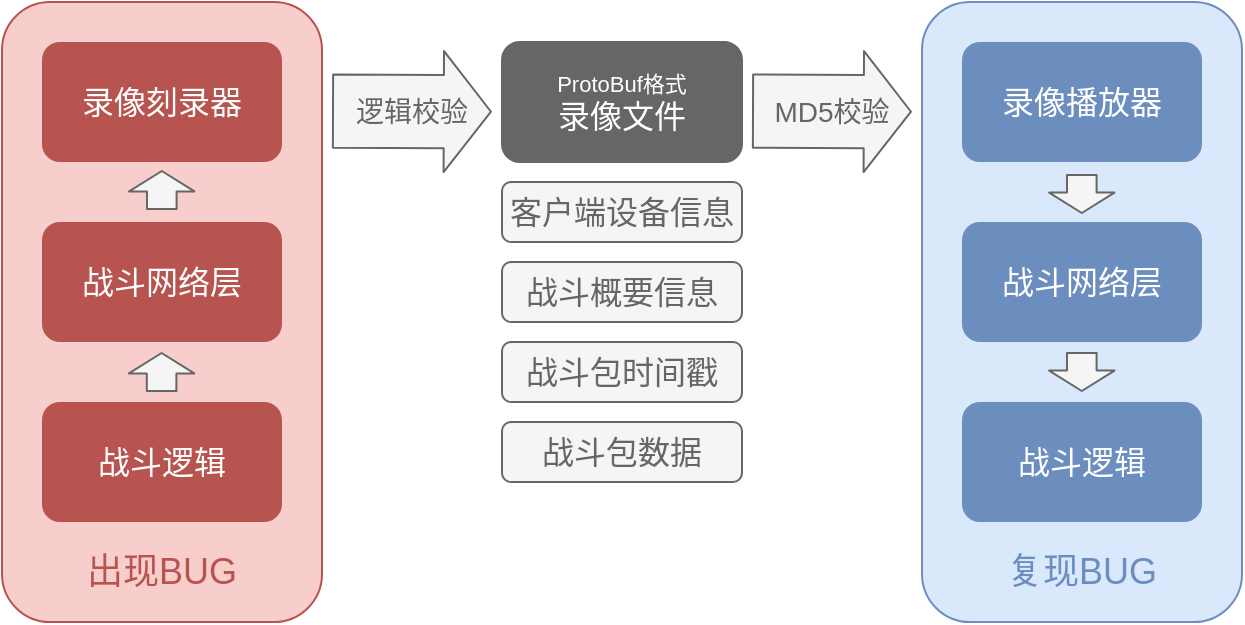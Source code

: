 <mxfile version="12.4.2" type="github" pages="1">
  <diagram id="tWcg9DptwFrXNevLJOua" name="第 1 页">
    <mxGraphModel dx="981" dy="514" grid="1" gridSize="10" guides="1" tooltips="1" connect="1" arrows="1" fold="1" page="1" pageScale="1" pageWidth="827" pageHeight="1169" math="0" shadow="0">
      <root>
        <mxCell id="0"/>
        <mxCell id="1" parent="0"/>
        <mxCell id="Ses-P-s8ahZ7sSAwyYf3-9" value="" style="rounded=1;whiteSpace=wrap;html=1;fillColor=#f8cecc;strokeColor=#b85450;" vertex="1" parent="1">
          <mxGeometry x="30" y="160" width="160" height="310" as="geometry"/>
        </mxCell>
        <mxCell id="Ses-P-s8ahZ7sSAwyYf3-1" value="&lt;font color=&quot;#ffffff&quot; style=&quot;font-size: 16px&quot;&gt;战斗逻辑&lt;/font&gt;" style="rounded=1;whiteSpace=wrap;html=1;fillColor=#B85450;strokeColor=none;" vertex="1" parent="1">
          <mxGeometry x="50" y="360" width="120" height="60" as="geometry"/>
        </mxCell>
        <mxCell id="Ses-P-s8ahZ7sSAwyYf3-2" value="&lt;font color=&quot;#ffffff&quot; style=&quot;font-size: 16px&quot;&gt;战斗网络层&lt;/font&gt;" style="rounded=1;whiteSpace=wrap;html=1;fillColor=#B85450;strokeColor=none;" vertex="1" parent="1">
          <mxGeometry x="50" y="270" width="120" height="60" as="geometry"/>
        </mxCell>
        <mxCell id="Ses-P-s8ahZ7sSAwyYf3-3" value="&lt;font color=&quot;#ffffff&quot; style=&quot;font-size: 16px&quot;&gt;录像刻录器&lt;/font&gt;" style="rounded=1;whiteSpace=wrap;html=1;fillColor=#B85450;strokeColor=none;" vertex="1" parent="1">
          <mxGeometry x="50" y="180" width="120" height="60" as="geometry"/>
        </mxCell>
        <mxCell id="Ses-P-s8ahZ7sSAwyYf3-4" value="&lt;font color=&quot;#ffffff&quot;&gt;&lt;font style=&quot;font-size: 11px&quot;&gt;ProtoBuf格式&lt;/font&gt;&lt;br&gt;&lt;span style=&quot;font-size: 16px&quot;&gt;录像文件&lt;/span&gt;&lt;/font&gt;" style="rounded=1;whiteSpace=wrap;html=1;fillColor=#666666;strokeColor=#666666;fontColor=#333333;" vertex="1" parent="1">
          <mxGeometry x="280" y="180" width="120" height="60" as="geometry"/>
        </mxCell>
        <mxCell id="Ses-P-s8ahZ7sSAwyYf3-10" value="&lt;font style=&quot;font-size: 18px&quot; color=&quot;#b85450&quot;&gt;出现BUG&lt;/font&gt;" style="text;html=1;strokeColor=none;fillColor=none;align=center;verticalAlign=middle;whiteSpace=wrap;rounded=0;" vertex="1" parent="1">
          <mxGeometry x="65" y="430" width="90" height="30" as="geometry"/>
        </mxCell>
        <mxCell id="Ses-P-s8ahZ7sSAwyYf3-24" value="&lt;font color=&quot;#666666&quot;&gt;&lt;span style=&quot;font-size: 16px&quot;&gt;战斗概要信息&lt;/span&gt;&lt;/font&gt;" style="rounded=1;whiteSpace=wrap;html=1;fillColor=#f5f5f5;strokeColor=#666666;fontColor=#333333;" vertex="1" parent="1">
          <mxGeometry x="280" y="290" width="120" height="30" as="geometry"/>
        </mxCell>
        <mxCell id="Ses-P-s8ahZ7sSAwyYf3-26" value="&lt;font color=&quot;#666666&quot;&gt;&lt;span style=&quot;font-size: 16px&quot;&gt;客户端设备信息&lt;/span&gt;&lt;/font&gt;" style="rounded=1;whiteSpace=wrap;html=1;fillColor=#f5f5f5;strokeColor=#666666;fontColor=#333333;" vertex="1" parent="1">
          <mxGeometry x="280" y="250" width="120" height="30" as="geometry"/>
        </mxCell>
        <mxCell id="Ses-P-s8ahZ7sSAwyYf3-27" value="&lt;font color=&quot;#666666&quot;&gt;&lt;span style=&quot;font-size: 16px&quot;&gt;战斗包时间戳&lt;/span&gt;&lt;/font&gt;" style="rounded=1;whiteSpace=wrap;html=1;fillColor=#f5f5f5;strokeColor=#666666;fontColor=#333333;" vertex="1" parent="1">
          <mxGeometry x="280" y="330" width="120" height="30" as="geometry"/>
        </mxCell>
        <mxCell id="Ses-P-s8ahZ7sSAwyYf3-29" value="&lt;font color=&quot;#666666&quot;&gt;&lt;span style=&quot;font-size: 16px&quot;&gt;战斗包数据&lt;/span&gt;&lt;/font&gt;" style="rounded=1;whiteSpace=wrap;html=1;fillColor=#f5f5f5;strokeColor=#666666;fontColor=#333333;" vertex="1" parent="1">
          <mxGeometry x="280" y="370" width="120" height="30" as="geometry"/>
        </mxCell>
        <mxCell id="Ses-P-s8ahZ7sSAwyYf3-37" value="" style="group" vertex="1" connectable="0" parent="1">
          <mxGeometry x="190" y="200" width="90" height="30" as="geometry"/>
        </mxCell>
        <mxCell id="Ses-P-s8ahZ7sSAwyYf3-22" value="" style="shape=flexArrow;endArrow=classic;html=1;fillColor=#f5f5f5;strokeColor=#666666;endWidth=22.778;endSize=7.533;width=36.667;" edge="1" parent="Ses-P-s8ahZ7sSAwyYf3-37">
          <mxGeometry width="50" height="50" relative="1" as="geometry">
            <mxPoint x="5" y="14.58" as="sourcePoint"/>
            <mxPoint x="85" y="14.87" as="targetPoint"/>
          </mxGeometry>
        </mxCell>
        <mxCell id="Ses-P-s8ahZ7sSAwyYf3-33" value="&lt;font style=&quot;font-size: 14px&quot; color=&quot;#666666&quot;&gt;逻辑校验&lt;/font&gt;" style="text;html=1;strokeColor=none;fillColor=none;align=center;verticalAlign=middle;whiteSpace=wrap;rounded=0;" vertex="1" parent="Ses-P-s8ahZ7sSAwyYf3-37">
          <mxGeometry width="90" height="30" as="geometry"/>
        </mxCell>
        <mxCell id="Ses-P-s8ahZ7sSAwyYf3-38" value="" style="group" vertex="1" connectable="0" parent="1">
          <mxGeometry x="490" y="160" width="160" height="310" as="geometry"/>
        </mxCell>
        <mxCell id="Ses-P-s8ahZ7sSAwyYf3-14" value="" style="rounded=1;whiteSpace=wrap;html=1;fillColor=#dae8fc;strokeColor=#6c8ebf;" vertex="1" parent="Ses-P-s8ahZ7sSAwyYf3-38">
          <mxGeometry width="160" height="310" as="geometry"/>
        </mxCell>
        <mxCell id="Ses-P-s8ahZ7sSAwyYf3-5" value="&lt;font color=&quot;#ffffff&quot;&gt;&lt;span style=&quot;font-size: 16px&quot;&gt;录像播放器&lt;/span&gt;&lt;/font&gt;" style="rounded=1;whiteSpace=wrap;html=1;fillColor=#6C8EBF;strokeColor=none;" vertex="1" parent="Ses-P-s8ahZ7sSAwyYf3-38">
          <mxGeometry x="20" y="20" width="120" height="60" as="geometry"/>
        </mxCell>
        <mxCell id="Ses-P-s8ahZ7sSAwyYf3-8" value="&lt;font color=&quot;#ffffff&quot;&gt;&lt;span style=&quot;font-size: 16px&quot;&gt;战斗网络层&lt;/span&gt;&lt;/font&gt;" style="rounded=1;whiteSpace=wrap;html=1;fillColor=#6C8EBF;strokeColor=none;" vertex="1" parent="Ses-P-s8ahZ7sSAwyYf3-38">
          <mxGeometry x="20" y="110" width="120" height="60" as="geometry"/>
        </mxCell>
        <mxCell id="Ses-P-s8ahZ7sSAwyYf3-15" value="&lt;font style=&quot;font-size: 18px&quot; color=&quot;#6c8ebf&quot;&gt;复现BUG&lt;/font&gt;" style="text;html=1;strokeColor=none;fillColor=none;align=center;verticalAlign=middle;whiteSpace=wrap;rounded=0;" vertex="1" parent="Ses-P-s8ahZ7sSAwyYf3-38">
          <mxGeometry x="35" y="270" width="90" height="30" as="geometry"/>
        </mxCell>
        <mxCell id="Ses-P-s8ahZ7sSAwyYf3-16" value="&lt;font color=&quot;#ffffff&quot;&gt;&lt;span style=&quot;font-size: 16px&quot;&gt;战斗逻辑&lt;/span&gt;&lt;/font&gt;" style="rounded=1;whiteSpace=wrap;html=1;fillColor=#6C8EBF;strokeColor=none;" vertex="1" parent="Ses-P-s8ahZ7sSAwyYf3-38">
          <mxGeometry x="20" y="200" width="120" height="60" as="geometry"/>
        </mxCell>
        <mxCell id="Ses-P-s8ahZ7sSAwyYf3-50" value="" style="shape=flexArrow;endArrow=classic;html=1;fillColor=#f5f5f5;strokeColor=#666666;width=14.8;endSize=3.068;endWidth=16.88;" edge="1" parent="Ses-P-s8ahZ7sSAwyYf3-38">
          <mxGeometry width="50" height="50" relative="1" as="geometry">
            <mxPoint x="79.9" y="86" as="sourcePoint"/>
            <mxPoint x="79.9" y="106" as="targetPoint"/>
          </mxGeometry>
        </mxCell>
        <mxCell id="Ses-P-s8ahZ7sSAwyYf3-51" value="" style="shape=flexArrow;endArrow=classic;html=1;fillColor=#f5f5f5;strokeColor=#666666;width=14.8;endSize=3.068;endWidth=16.88;" edge="1" parent="Ses-P-s8ahZ7sSAwyYf3-38">
          <mxGeometry width="50" height="50" relative="1" as="geometry">
            <mxPoint x="79.9" y="175" as="sourcePoint"/>
            <mxPoint x="79.9" y="195.0" as="targetPoint"/>
          </mxGeometry>
        </mxCell>
        <mxCell id="Ses-P-s8ahZ7sSAwyYf3-39" value="" style="group" vertex="1" connectable="0" parent="1">
          <mxGeometry x="400" y="200" width="90" height="30" as="geometry"/>
        </mxCell>
        <mxCell id="Ses-P-s8ahZ7sSAwyYf3-40" value="" style="shape=flexArrow;endArrow=classic;html=1;fillColor=#f5f5f5;strokeColor=#666666;endWidth=22.778;endSize=7.533;width=36.667;" edge="1" parent="Ses-P-s8ahZ7sSAwyYf3-39">
          <mxGeometry width="50" height="50" relative="1" as="geometry">
            <mxPoint x="5" y="14.58" as="sourcePoint"/>
            <mxPoint x="85" y="14.87" as="targetPoint"/>
          </mxGeometry>
        </mxCell>
        <mxCell id="Ses-P-s8ahZ7sSAwyYf3-41" value="&lt;font style=&quot;font-size: 14px&quot; color=&quot;#666666&quot;&gt;MD5校验&lt;/font&gt;" style="text;html=1;strokeColor=none;fillColor=none;align=center;verticalAlign=middle;whiteSpace=wrap;rounded=0;" vertex="1" parent="Ses-P-s8ahZ7sSAwyYf3-39">
          <mxGeometry width="90" height="30" as="geometry"/>
        </mxCell>
        <mxCell id="Ses-P-s8ahZ7sSAwyYf3-47" value="" style="shape=flexArrow;endArrow=classic;html=1;fillColor=#f5f5f5;strokeColor=#666666;width=14.8;endSize=3.068;endWidth=16.88;" edge="1" parent="1">
          <mxGeometry width="50" height="50" relative="1" as="geometry">
            <mxPoint x="109.9" y="264" as="sourcePoint"/>
            <mxPoint x="109.9" y="244" as="targetPoint"/>
          </mxGeometry>
        </mxCell>
        <mxCell id="Ses-P-s8ahZ7sSAwyYf3-48" value="" style="shape=flexArrow;endArrow=classic;html=1;fillColor=#f5f5f5;strokeColor=#666666;width=14.8;endSize=3.068;endWidth=16.88;" edge="1" parent="1">
          <mxGeometry width="50" height="50" relative="1" as="geometry">
            <mxPoint x="109.8" y="355" as="sourcePoint"/>
            <mxPoint x="109.8" y="335" as="targetPoint"/>
          </mxGeometry>
        </mxCell>
      </root>
    </mxGraphModel>
  </diagram>
</mxfile>
